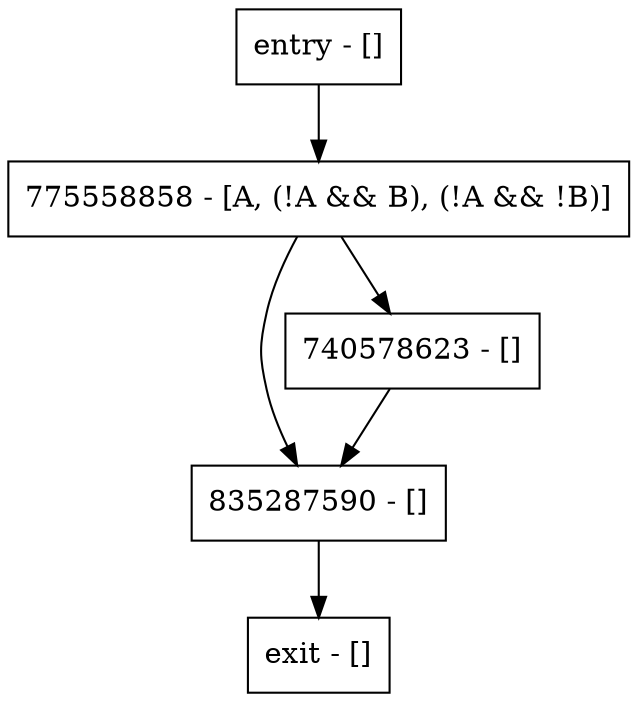 digraph main {
node [shape=record];
entry [label="entry - []"];
exit [label="exit - []"];
835287590 [label="835287590 - []"];
740578623 [label="740578623 - []"];
775558858 [label="775558858 - [A, (!A && B), (!A && !B)]"];
entry;
exit;
entry -> 775558858;
835287590 -> exit;
740578623 -> 835287590;
775558858 -> 835287590;
775558858 -> 740578623;
}
